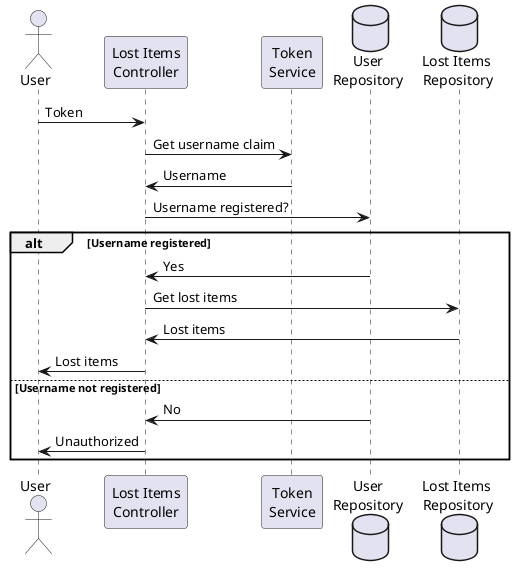 @startuml Lost Items Functionality

actor User
participant "Lost Items\nController" as Controller
participant "Token\nService" as Token
database "User\nRepository" as UserRepo
database "Lost Items\n Repository" as LostRepo

User -> Controller: Token
Controller -> Token: Get username claim
Token -> Controller: Username
Controller -> UserRepo: Username registered?

alt Username registered

    UserRepo -> Controller: Yes
    Controller -> LostRepo: Get lost items
    LostRepo -> Controller: Lost items
    Controller -> User: Lost items

else Username not registered

    UserRepo -> Controller: No
    Controller -> User: Unauthorized

end

@enduml
